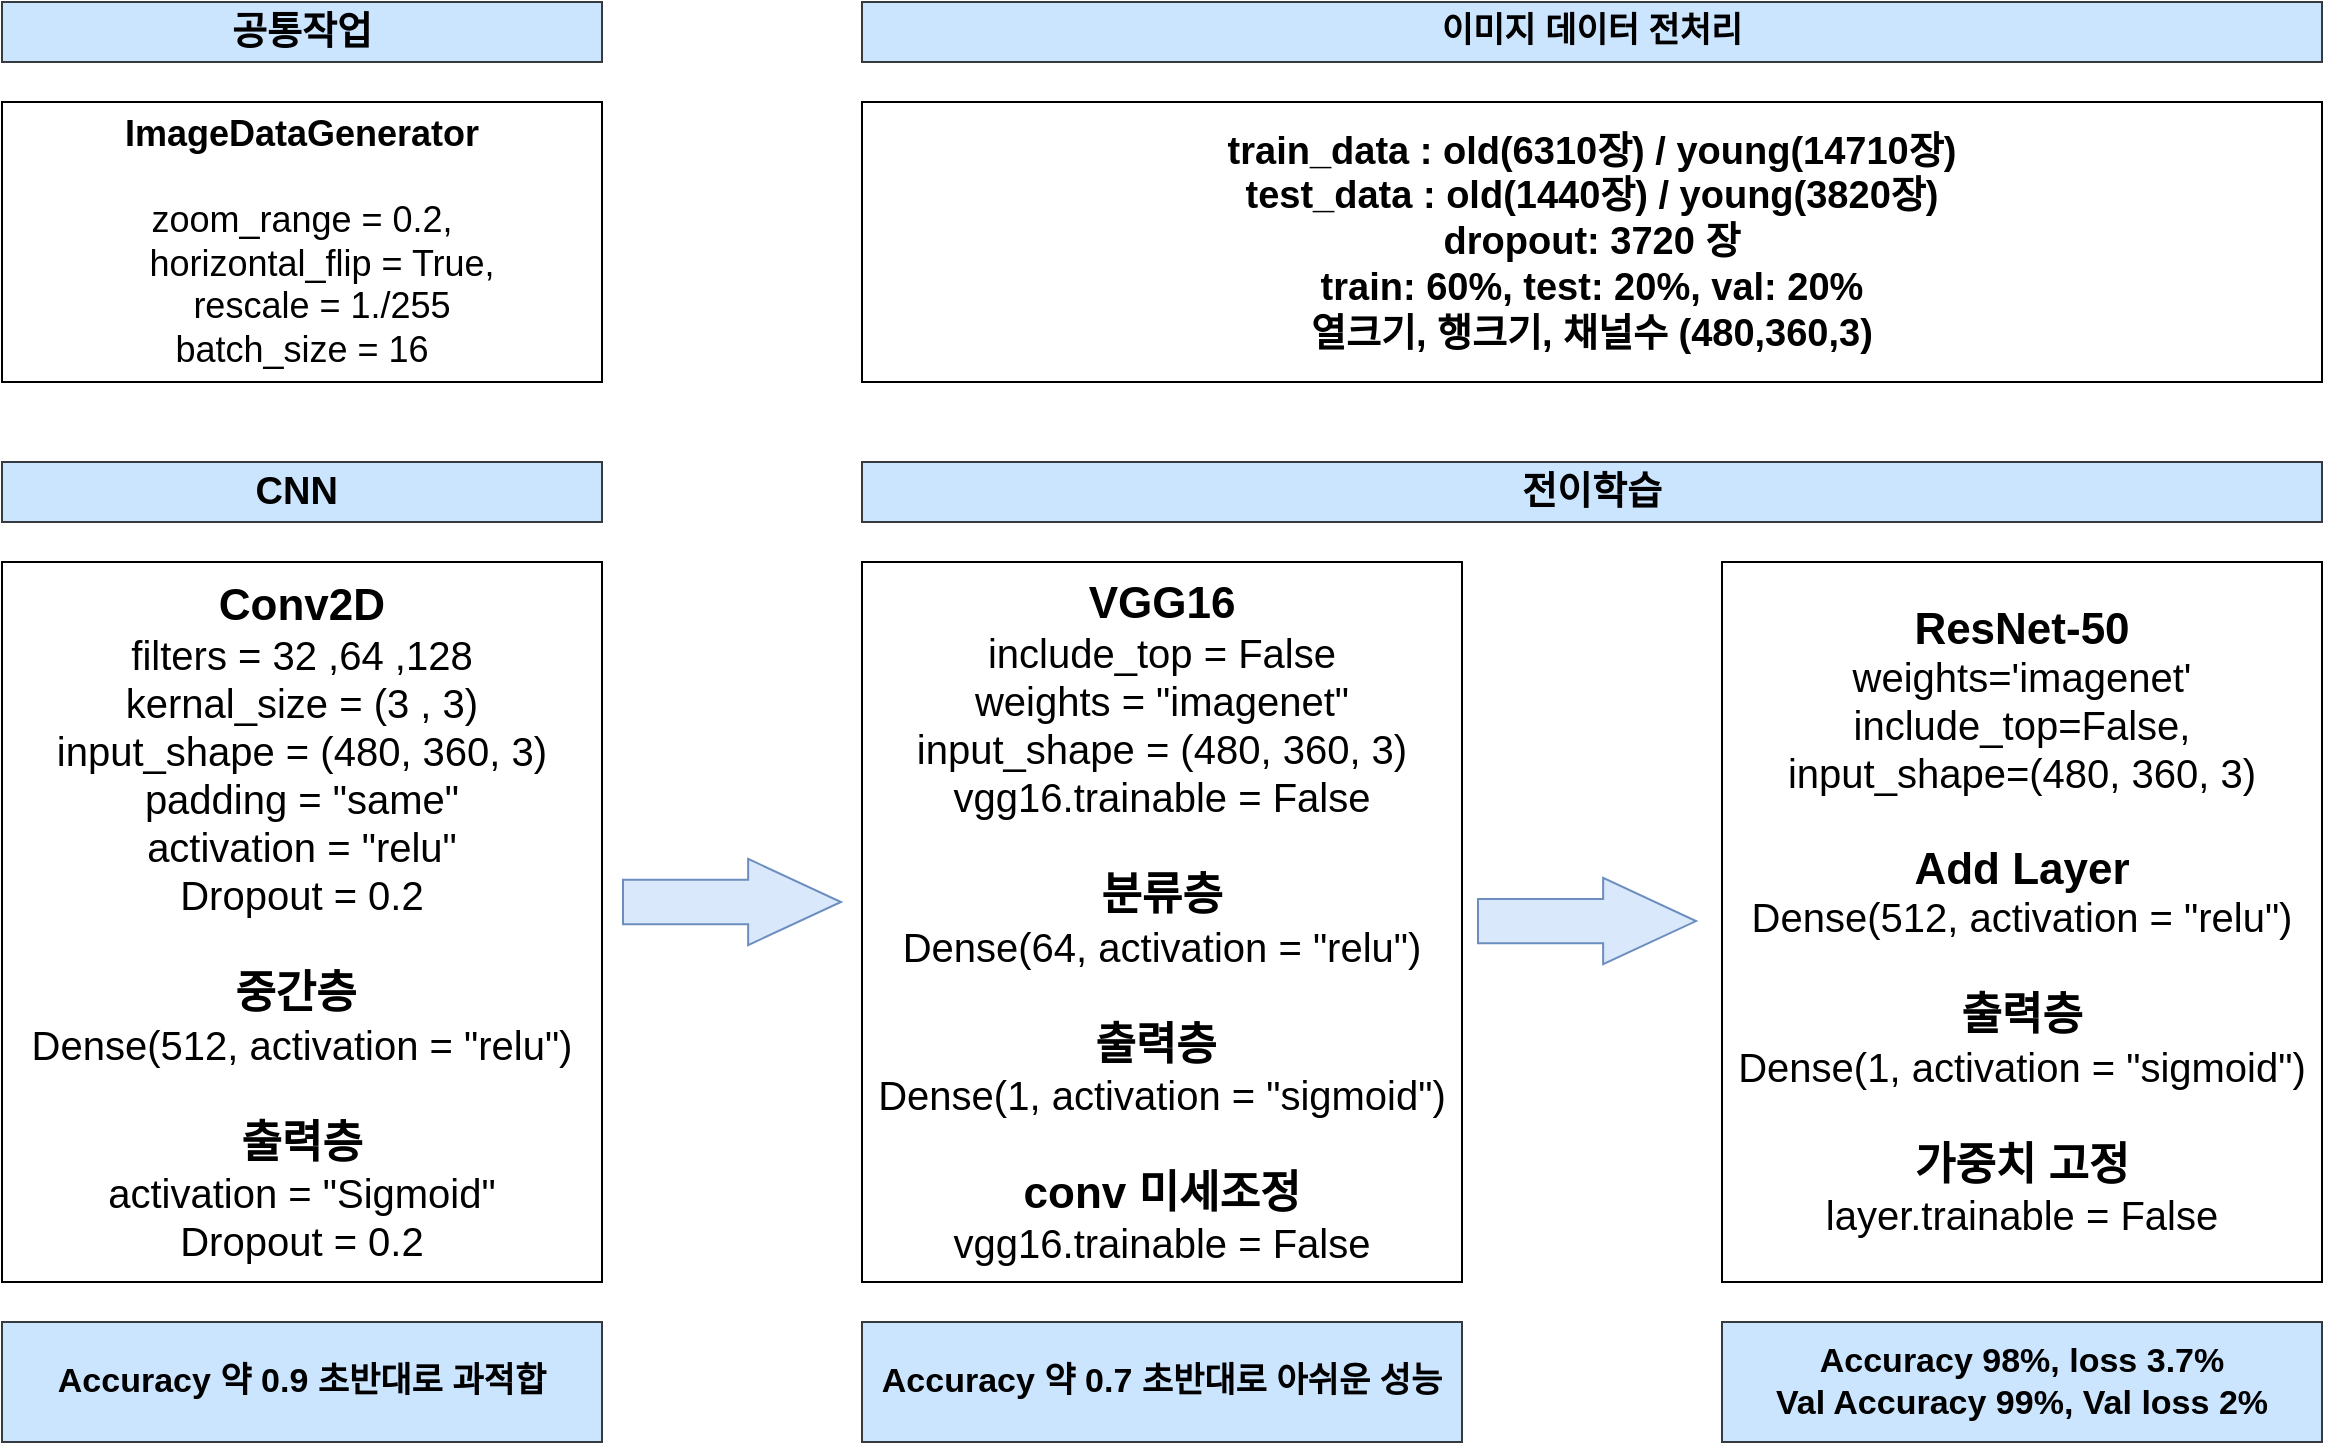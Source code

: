 <mxfile version="22.1.4" type="device">
  <diagram name="페이지-1" id="W-AUWrDXs9lIPLHtlgtr">
    <mxGraphModel dx="1434" dy="750" grid="1" gridSize="10" guides="1" tooltips="1" connect="1" arrows="1" fold="1" page="1" pageScale="1" pageWidth="827" pageHeight="1169" math="0" shadow="0">
      <root>
        <mxCell id="0" />
        <mxCell id="1" parent="0" />
        <mxCell id="4WH5JzsIihOdMog20jXw-1" value="&lt;font style=&quot;border-color: var(--border-color); font-size: 18px;&quot;&gt;&lt;font style=&quot;border-color: var(--border-color); font-size: 18px;&quot;&gt;&lt;b style=&quot;font-size: 18px;&quot;&gt;&lt;font style=&quot;font-size: 18px;&quot;&gt;ImageDataGenerator&lt;/font&gt;&lt;/b&gt;&lt;br style=&quot;border-color: var(--border-color); font-size: 18px;&quot;&gt;&lt;/font&gt;&lt;br style=&quot;border-color: var(--border-color); font-size: 18px;&quot;&gt;&lt;/font&gt;zoom_range = 0.2,&lt;div style=&quot;font-size: 18px;&quot;&gt;&amp;nbsp; &amp;nbsp; horizontal_flip = True,&lt;/div&gt;&lt;div style=&quot;font-size: 18px;&quot;&gt;&amp;nbsp; &amp;nbsp; rescale = 1./255&lt;/div&gt;&lt;div style=&quot;font-size: 18px;&quot;&gt;batch_size = 16&lt;/div&gt;" style="rounded=0;whiteSpace=wrap;html=1;fontSize=18;" parent="1" vertex="1">
          <mxGeometry x="20" y="70" width="300" height="140" as="geometry" />
        </mxCell>
        <mxCell id="4WH5JzsIihOdMog20jXw-3" value="공통작업" style="rounded=0;whiteSpace=wrap;html=1;fontSize=19;fontStyle=1;fillColor=#cce5ff;strokeColor=#36393d;" parent="1" vertex="1">
          <mxGeometry x="20" y="20" width="300" height="30" as="geometry" />
        </mxCell>
        <mxCell id="4WH5JzsIihOdMog20jXw-13" value="" style="shape=flexArrow;endArrow=classic;html=1;rounded=0;width=22.143;endSize=15.143;fillColor=#dae8fc;strokeColor=#6c8ebf;" parent="1" edge="1">
          <mxGeometry width="50" height="50" relative="1" as="geometry">
            <mxPoint x="330" y="470" as="sourcePoint" />
            <mxPoint x="440" y="470" as="targetPoint" />
          </mxGeometry>
        </mxCell>
        <mxCell id="1WTBzV1dJ3ijmPRsGMLZ-4" value="&lt;font style=&quot;font-size: 19px;&quot;&gt;train_data : old(6310장) / young(14710장)&lt;br style=&quot;font-size: 19px;&quot;&gt;test_data : old(1440장) / young(3820장)&lt;br style=&quot;font-size: 19px;&quot;&gt;dropout: 3720 장&lt;br style=&quot;font-size: 19px;&quot;&gt;train: 60%, test: 20%, val: 20%&lt;br style=&quot;font-size: 19px;&quot;&gt;&lt;font style=&quot;font-size: 19px;&quot;&gt;열크기, 행크기, 채널수&amp;nbsp;(480,360,3)&lt;/font&gt;&lt;/font&gt;" style="rounded=0;whiteSpace=wrap;html=1;fontSize=19;fontStyle=1;" parent="1" vertex="1">
          <mxGeometry x="450" y="70" width="730" height="140" as="geometry" />
        </mxCell>
        <mxCell id="1WTBzV1dJ3ijmPRsGMLZ-14" value="&lt;font style=&quot;font-size: 17px;&quot;&gt;이미지 데이터 전처리&lt;br&gt;&lt;/font&gt;" style="rounded=0;whiteSpace=wrap;html=1;fontSize=15;fontStyle=1;verticalAlign=middle;fillColor=#cce5ff;strokeColor=#36393d;" parent="1" vertex="1">
          <mxGeometry x="450" y="20" width="730" height="30" as="geometry" />
        </mxCell>
        <mxCell id="1WTBzV1dJ3ijmPRsGMLZ-12" value="&lt;div style=&quot;line-height: 120%;&quot;&gt;&lt;b style=&quot;&quot;&gt;&lt;font style=&quot;font-size: 22px;&quot;&gt;ResNet-50&lt;/font&gt;&lt;/b&gt;&lt;/div&gt;&lt;div style=&quot;line-height: 120%; font-size: 20px;&quot;&gt;&lt;font style=&quot;font-size: 20px;&quot;&gt;weights=&#39;imagenet&#39;&lt;/font&gt;&lt;/div&gt;&lt;div style=&quot;line-height: 120%; font-size: 20px;&quot;&gt;&lt;font style=&quot;font-size: 20px;&quot;&gt;include_top=False,&lt;/font&gt;&lt;/div&gt;&lt;div style=&quot;line-height: 120%; font-size: 20px;&quot;&gt;&lt;font style=&quot;font-size: 20px;&quot;&gt;input_shape=(480, 360, 3)&lt;/font&gt;&lt;br style=&quot;font-size: 20px;&quot;&gt;&lt;/div&gt;&lt;div style=&quot;line-height: 120%; font-size: 20px;&quot;&gt;&lt;br style=&quot;font-size: 20px;&quot;&gt;&lt;/div&gt;&lt;div style=&quot;line-height: 120%;&quot;&gt;&lt;b style=&quot;&quot;&gt;&lt;font style=&quot;font-size: 22px;&quot;&gt;Add Layer&lt;/font&gt;&lt;/b&gt;&lt;/div&gt;&lt;div style=&quot;font-size: 20px; line-height: 120%;&quot;&gt;Dense(512, activation = &quot;relu&quot;)&lt;br style=&quot;border-color: var(--border-color); font-size: 20px;&quot;&gt;&lt;/div&gt;&lt;div style=&quot;font-size: 20px; line-height: 120%;&quot;&gt;&lt;br style=&quot;font-size: 20px;&quot;&gt;&lt;/div&gt;&lt;b style=&quot;border-color: var(--border-color);&quot;&gt;&lt;font style=&quot;border-color: var(--border-color); font-size: 22px;&quot;&gt;출력층&lt;/font&gt;&lt;/b&gt;&lt;div style=&quot;font-size: 20px; line-height: 120%;&quot;&gt;Dense(1, activation = &quot;sigmoid&quot;)&lt;br style=&quot;font-size: 20px;&quot;&gt;&lt;/div&gt;&lt;div style=&quot;font-size: 20px; line-height: 120%;&quot;&gt;&lt;br style=&quot;font-size: 20px;&quot;&gt;&lt;/div&gt;&lt;div style=&quot;line-height: 120%; font-size: 22px;&quot;&gt;&lt;b style=&quot;&quot;&gt;&lt;font style=&quot;font-size: 22px;&quot;&gt;가중치 &lt;/font&gt;&lt;font style=&quot;font-size: 22px;&quot;&gt;고정&lt;/font&gt;&lt;/b&gt;&lt;/div&gt;&lt;div style=&quot;line-height: 120%; font-size: 20px;&quot;&gt;&lt;font style=&quot;font-size: 20px;&quot;&gt;layer.trainable = False&lt;/font&gt;&lt;br style=&quot;font-size: 20px;&quot;&gt;&lt;/div&gt;" style="rounded=0;whiteSpace=wrap;html=1;fontSize=20;" parent="1" vertex="1">
          <mxGeometry x="880" y="300" width="300" height="360" as="geometry" />
        </mxCell>
        <mxCell id="1WTBzV1dJ3ijmPRsGMLZ-18" value="Accuracy 98%, loss 3.7%&lt;br style=&quot;font-size: 17px;&quot;&gt;Val Accuracy 99%, Val loss 2%" style="rounded=0;whiteSpace=wrap;html=1;fontSize=17;fillColor=#cce5ff;strokeColor=#36393d;fontStyle=1" parent="1" vertex="1">
          <mxGeometry x="880" y="680" width="300" height="60" as="geometry" />
        </mxCell>
        <mxCell id="1WTBzV1dJ3ijmPRsGMLZ-16" value="전이학습" style="rounded=0;whiteSpace=wrap;html=1;fontSize=19;fontStyle=1;fillColor=#cce5ff;strokeColor=#36393d;" parent="1" vertex="1">
          <mxGeometry x="450" y="250" width="730" height="30" as="geometry" />
        </mxCell>
        <mxCell id="1WTBzV1dJ3ijmPRsGMLZ-17" value="Accuracy 약 0.7 초반대로 아쉬운 성능" style="rounded=0;whiteSpace=wrap;html=1;fontSize=17;fillColor=#cce5ff;strokeColor=#36393d;fontStyle=1" parent="1" vertex="1">
          <mxGeometry x="450" y="680" width="300" height="60" as="geometry" />
        </mxCell>
        <mxCell id="1WTBzV1dJ3ijmPRsGMLZ-11" value="&lt;font style=&quot;&quot;&gt;&lt;font style=&quot;font-weight: bold; font-size: 22px;&quot;&gt;VGG16&lt;/font&gt;&lt;br style=&quot;font-size: 20px;&quot;&gt;include_top = False&lt;br style=&quot;font-size: 20px;&quot;&gt;weights = &quot;imagenet&quot;&lt;br style=&quot;font-size: 20px;&quot;&gt;input_shape = (480, 360, 3)&lt;br style=&quot;font-size: 20px;&quot;&gt;vgg16.trainable = False&lt;br style=&quot;font-size: 20px;&quot;&gt;&lt;br style=&quot;font-size: 20px;&quot;&gt;&lt;span style=&quot;border-color: var(--border-color);&quot;&gt;&lt;b style=&quot;&quot;&gt;&lt;font style=&quot;font-size: 22px;&quot;&gt;분류층&lt;/font&gt;&lt;/b&gt;&lt;/span&gt;&lt;/font&gt;&lt;font style=&quot;&quot;&gt;&lt;br style=&quot;font-size: 20px;&quot;&gt;Dense(64, activation = &quot;relu&quot;)&lt;br style=&quot;font-size: 20px;&quot;&gt;&lt;br style=&quot;font-size: 20px;&quot;&gt;&lt;b style=&quot;&quot;&gt;&lt;font style=&quot;font-size: 22px;&quot;&gt;출력층&amp;nbsp;&lt;/font&gt;&lt;/b&gt;&lt;br style=&quot;font-size: 20px;&quot;&gt;Dense(1, activation = &quot;sigmoid&quot;)&lt;br style=&quot;font-size: 20px;&quot;&gt;&lt;br style=&quot;font-size: 20px;&quot;&gt;&lt;/font&gt;&lt;b style=&quot;&quot;&gt;&lt;font style=&quot;font-size: 22px;&quot;&gt;conv 미세조정&lt;/font&gt;&lt;/b&gt;&lt;br style=&quot;font-size: 20px;&quot;&gt;vgg16.trainable = False" style="rounded=0;whiteSpace=wrap;html=1;fontSize=20;" parent="1" vertex="1">
          <mxGeometry x="450" y="300" width="300" height="360" as="geometry" />
        </mxCell>
        <mxCell id="4WH5JzsIihOdMog20jXw-14" value="" style="shape=flexArrow;endArrow=classic;html=1;rounded=0;width=22.143;endSize=15.143;fillColor=#dae8fc;strokeColor=#6c8ebf;" parent="1" edge="1">
          <mxGeometry width="50" height="50" relative="1" as="geometry">
            <mxPoint x="757.5" y="479.52" as="sourcePoint" />
            <mxPoint x="867.5" y="479.52" as="targetPoint" />
          </mxGeometry>
        </mxCell>
        <mxCell id="1WTBzV1dJ3ijmPRsGMLZ-13" value="Accuracy 약 0.9 초반대로 과적합" style="rounded=0;whiteSpace=wrap;html=1;fontSize=17;fillColor=#cce5ff;strokeColor=#36393d;fontStyle=1" parent="1" vertex="1">
          <mxGeometry x="20" y="680" width="300" height="60" as="geometry" />
        </mxCell>
        <mxCell id="1WTBzV1dJ3ijmPRsGMLZ-1" value="CNN&amp;nbsp;" style="rounded=0;whiteSpace=wrap;html=1;fontSize=19;fontStyle=1;fillColor=#cce5ff;strokeColor=#36393d;" parent="1" vertex="1">
          <mxGeometry x="20" y="250" width="300" height="30" as="geometry" />
        </mxCell>
        <mxCell id="1WTBzV1dJ3ijmPRsGMLZ-5" value="&lt;font style=&quot;font-size: 22px;&quot;&gt;&lt;b style=&quot;&quot;&gt;&lt;font style=&quot;font-size: 22px;&quot;&gt;Conv2D&lt;/font&gt;&lt;/b&gt;&lt;br style=&quot;&quot;&gt;&lt;/font&gt;filters = 32 ,64 ,128&lt;br style=&quot;font-size: 20px;&quot;&gt;kernal_size = (3 , 3)&lt;br style=&quot;font-size: 20px;&quot;&gt;input_shape = (480, 360, 3)&lt;br style=&quot;font-size: 20px;&quot;&gt;padding = &quot;same&quot;&lt;br style=&quot;font-size: 20px;&quot;&gt;activation = &quot;relu&quot;&lt;br style=&quot;font-size: 20px;&quot;&gt;Dropout = 0.2&lt;br style=&quot;font-size: 20px;&quot;&gt;&lt;br style=&quot;font-size: 20px;&quot;&gt;&lt;b style=&quot;&quot;&gt;&lt;font style=&quot;font-size: 22px;&quot;&gt;중간층&amp;nbsp;&lt;/font&gt;&lt;/b&gt;&lt;br style=&quot;font-size: 20px;&quot;&gt;Dense(512, activation = &quot;relu&quot;)&lt;br style=&quot;font-size: 20px;&quot;&gt;&lt;br style=&quot;font-size: 20px;&quot;&gt;&lt;b style=&quot;&quot;&gt;&lt;font style=&quot;font-size: 22px;&quot;&gt;출력층&lt;/font&gt;&lt;/b&gt;&lt;br style=&quot;font-size: 20px;&quot;&gt;activation = &quot;Sigmoid&quot;&lt;br style=&quot;font-size: 20px;&quot;&gt;Dropout = 0.2" style="rounded=0;whiteSpace=wrap;html=1;fontSize=20;" parent="1" vertex="1">
          <mxGeometry x="20" y="300" width="300" height="360" as="geometry" />
        </mxCell>
      </root>
    </mxGraphModel>
  </diagram>
</mxfile>
